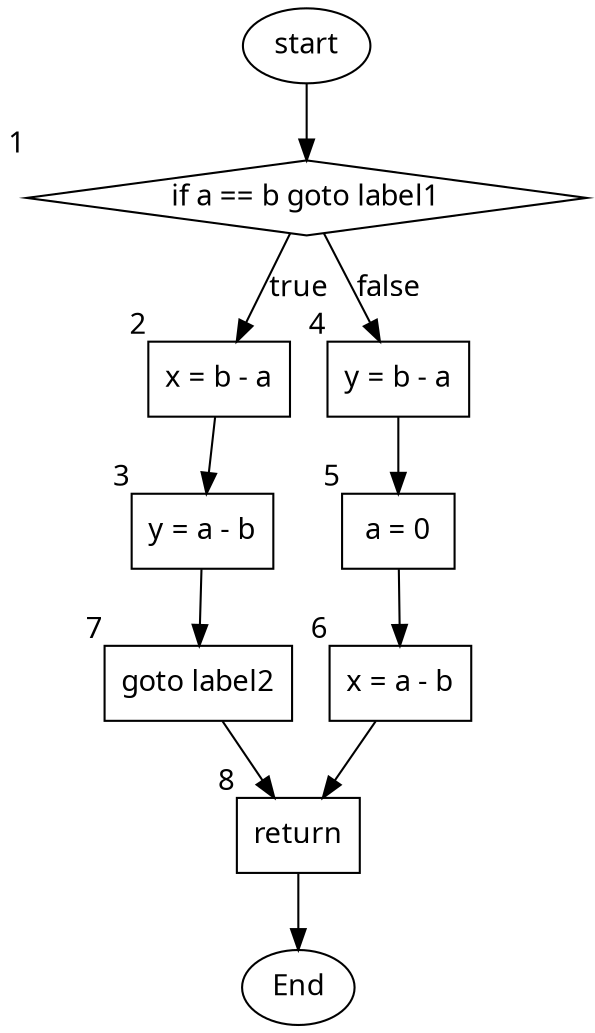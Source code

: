 digraph VbJimple {
node [fontname = "Handlee"];
edge [fontname = "Handlee"];

start [
label = "start";
shape = ellipse;
];

n1 [
label = "if a == b goto label1";
shape = diamond;
xlabel="1";
];

n2 [
label = "x = b - a";
shape = rect;
xlabel="2";
];

n3 [
label = "y = a - b";
shape = rect;
xlabel="3";
];

n4 [
label = "y = b - a";
shape = rect;
xlabel="4";
];

n5 [
label = "a = 0";
shape = rect;
xlabel="5";
];

n6 [
label = "x = a - b";
shape = rect;
xlabel="6";
];

n7 [
label = "goto label2";
shape = rect;
xlabel="7";
];

n8 [
label = "return";
shape = rect;
xlabel="8";
];

end [
label = "End";
shape = ellipse;
];

start -> n1;
n1 -> n2[label = "true"];
n1 -> n4[label = "false"];
n2 -> n3 -> n7;
n4 -> n5 -> n6;
n6 -> n8;
n7 -> n8;
n8 -> end;

}
